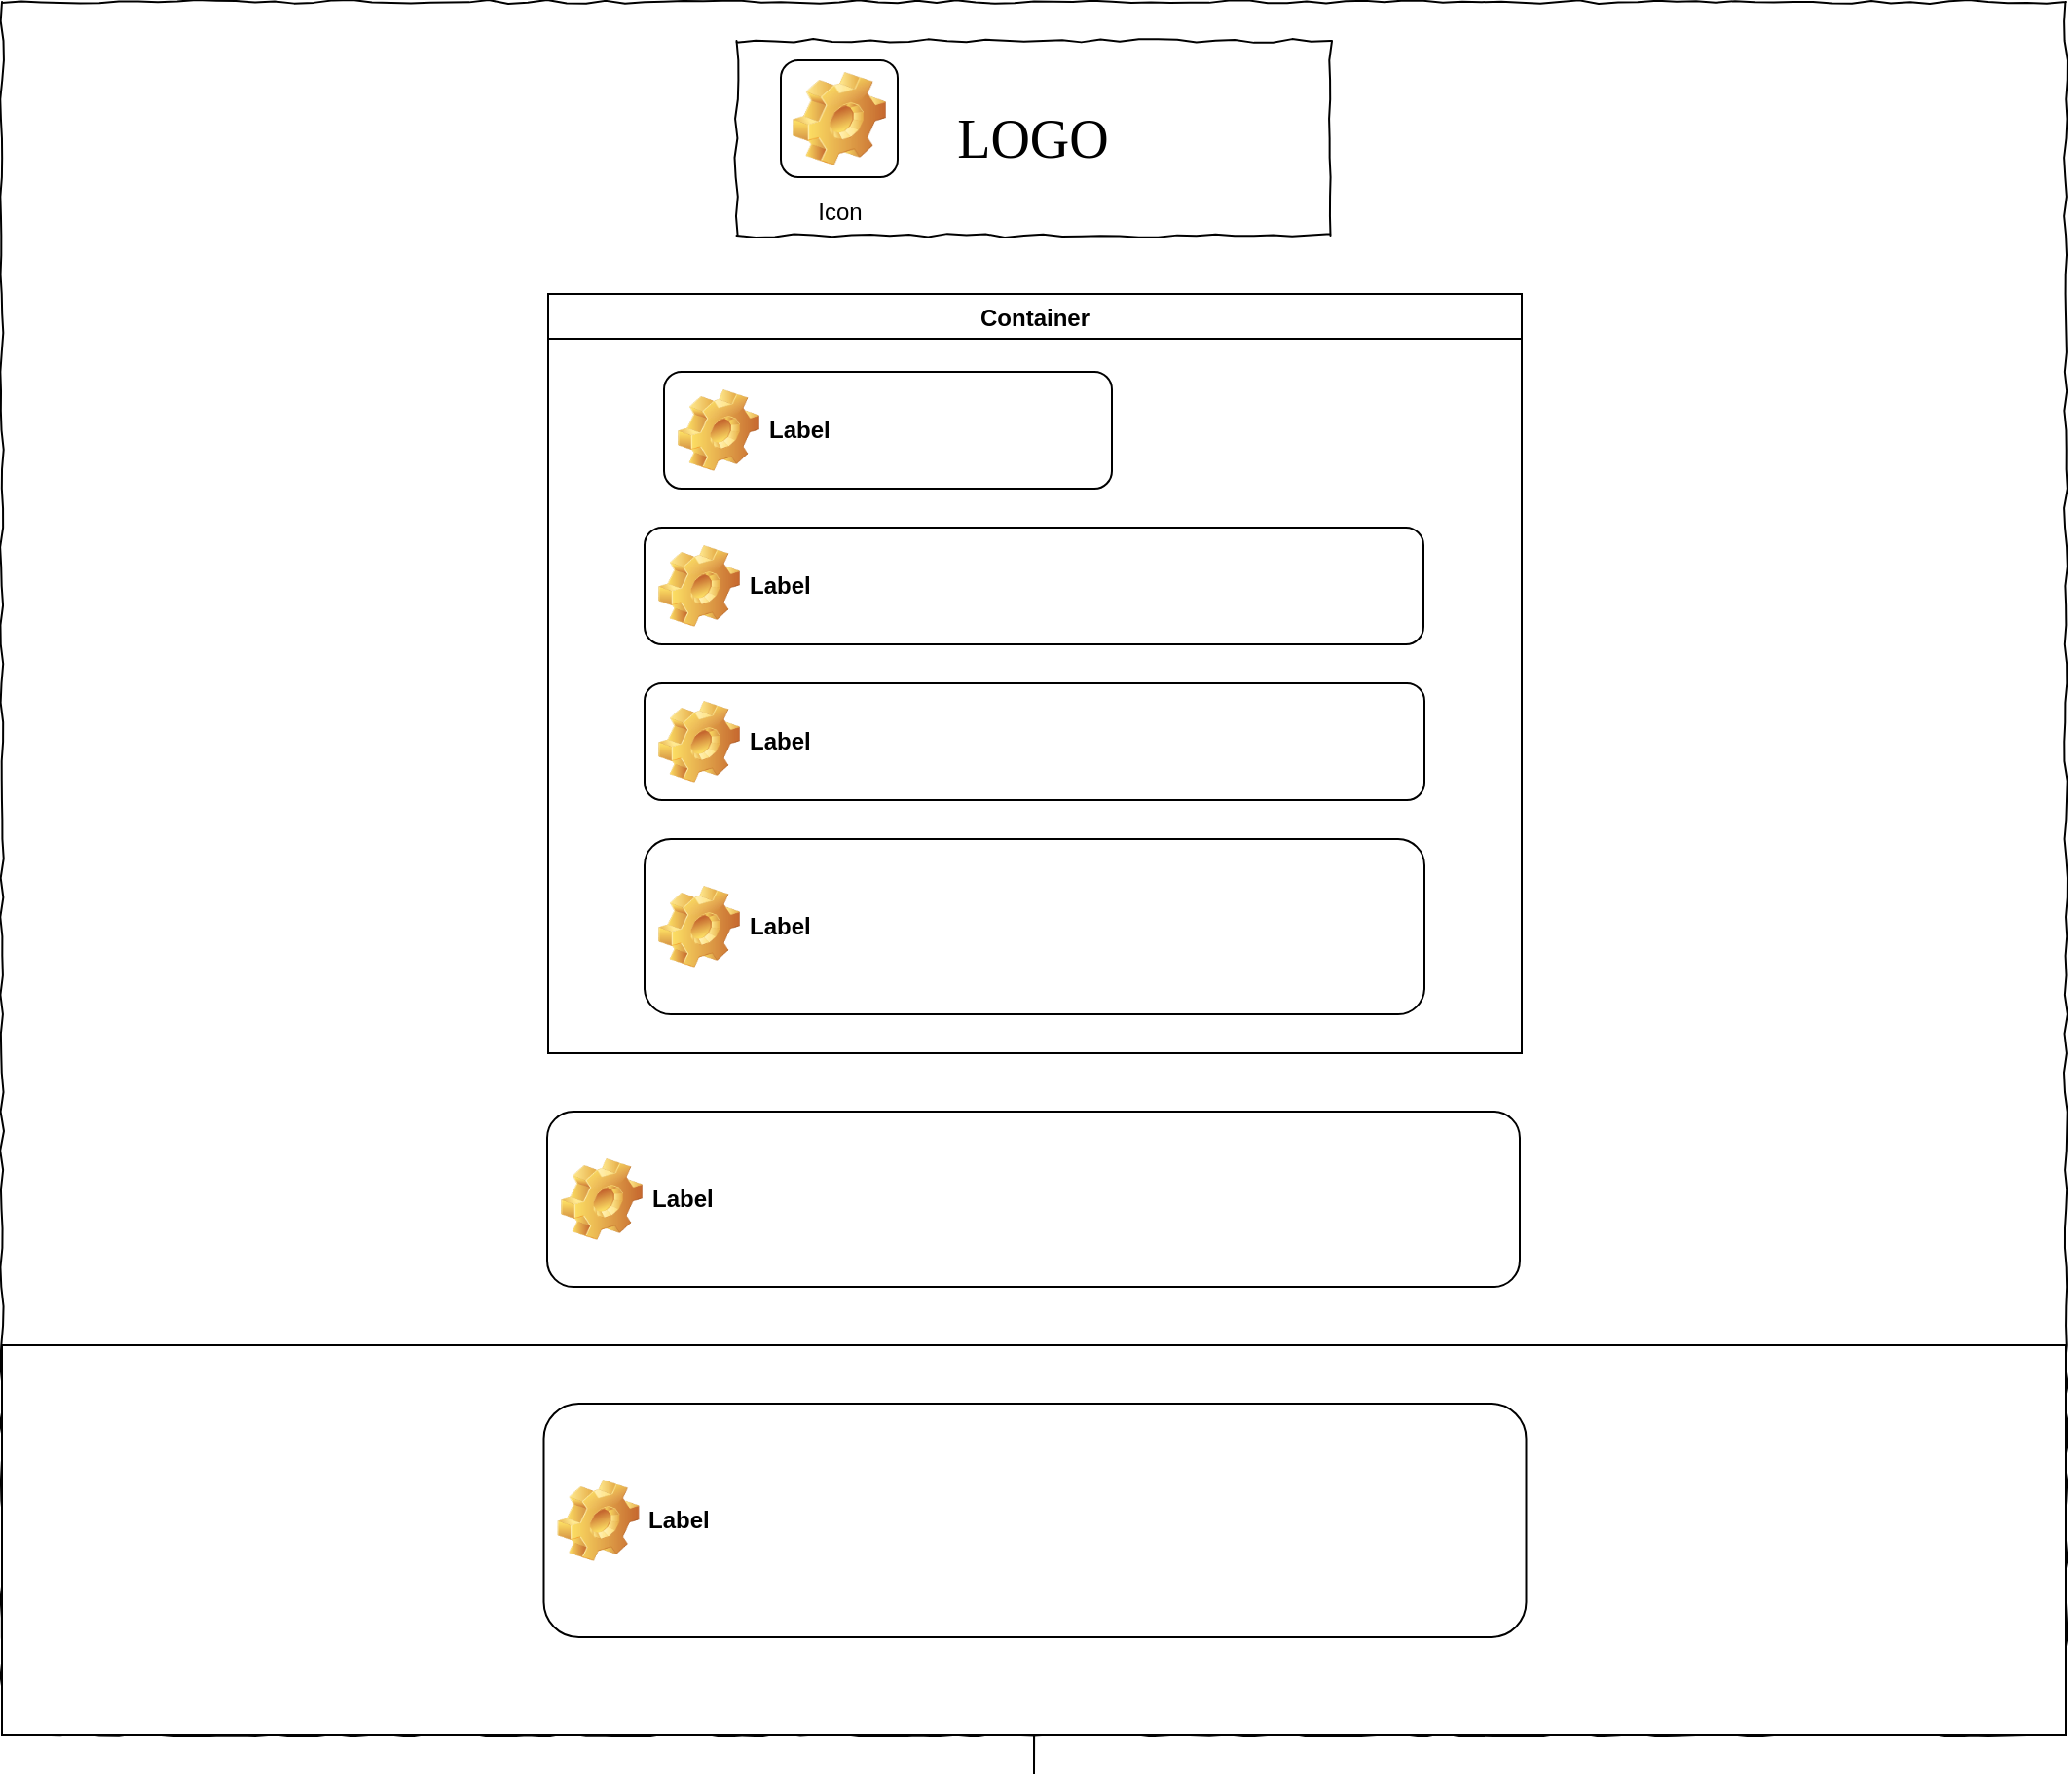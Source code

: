 <mxfile version="18.0.6" type="github" pages="3">
  <diagram name="Login" id="vvYQtBmdYc1zt_GZLRea">
    <mxGraphModel dx="862" dy="482" grid="1" gridSize="10" guides="1" tooltips="1" connect="1" arrows="1" fold="1" page="1" pageScale="1" pageWidth="1100" pageHeight="850" background="none" math="0" shadow="0">
      <root>
        <mxCell id="J01vVkQWqHk7LzoT_Zzm-0" />
        <mxCell id="J01vVkQWqHk7LzoT_Zzm-1" parent="J01vVkQWqHk7LzoT_Zzm-0" />
        <mxCell id="mYpvJqxDb9yFrfAnFg5l-25" style="edgeStyle=orthogonalEdgeStyle;rounded=0;orthogonalLoop=1;jettySize=auto;html=1;exitX=0.5;exitY=1;exitDx=0;exitDy=0;" parent="J01vVkQWqHk7LzoT_Zzm-1" source="J01vVkQWqHk7LzoT_Zzm-2" edge="1">
          <mxGeometry relative="1" as="geometry">
            <mxPoint x="550.333" y="850" as="targetPoint" />
          </mxGeometry>
        </mxCell>
        <mxCell id="J01vVkQWqHk7LzoT_Zzm-2" value="" style="whiteSpace=wrap;html=1;rounded=0;shadow=0;labelBackgroundColor=none;strokeColor=#000000;strokeWidth=1;fillColor=none;fontFamily=Verdana;fontSize=12;fontColor=#000000;align=center;comic=1;" parent="J01vVkQWqHk7LzoT_Zzm-1" vertex="1">
          <mxGeometry x="20" y="60" width="1060" height="890" as="geometry" />
        </mxCell>
        <mxCell id="J01vVkQWqHk7LzoT_Zzm-3" value="LOGO" style="whiteSpace=wrap;html=1;rounded=0;shadow=0;labelBackgroundColor=none;strokeWidth=1;fontFamily=Verdana;fontSize=28;align=center;comic=1;" parent="J01vVkQWqHk7LzoT_Zzm-1" vertex="1">
          <mxGeometry x="397.25" y="80" width="305" height="100" as="geometry" />
        </mxCell>
        <mxCell id="mYpvJqxDb9yFrfAnFg5l-0" value="Label" style="label;whiteSpace=wrap;html=1;image=img/clipart/Gear_128x128.png" parent="J01vVkQWqHk7LzoT_Zzm-1" vertex="1">
          <mxGeometry x="360" y="250" width="230" height="60" as="geometry" />
        </mxCell>
        <mxCell id="mYpvJqxDb9yFrfAnFg5l-1" value="Label" style="label;whiteSpace=wrap;html=1;image=img/clipart/Gear_128x128.png" parent="J01vVkQWqHk7LzoT_Zzm-1" vertex="1">
          <mxGeometry x="350" y="330" width="400" height="60" as="geometry" />
        </mxCell>
        <mxCell id="mYpvJqxDb9yFrfAnFg5l-8" value="Container" style="swimlane;" parent="J01vVkQWqHk7LzoT_Zzm-1" vertex="1">
          <mxGeometry x="300.5" y="210" width="500" height="390" as="geometry" />
        </mxCell>
        <mxCell id="mYpvJqxDb9yFrfAnFg5l-9" value="Label" style="label;whiteSpace=wrap;html=1;image=img/clipart/Gear_128x128.png" parent="mYpvJqxDb9yFrfAnFg5l-8" vertex="1">
          <mxGeometry x="49.5" y="200" width="400.5" height="60" as="geometry" />
        </mxCell>
        <mxCell id="mYpvJqxDb9yFrfAnFg5l-16" value="" style="edgeStyle=orthogonalEdgeStyle;rounded=0;orthogonalLoop=1;jettySize=auto;html=1;" parent="mYpvJqxDb9yFrfAnFg5l-8" edge="1">
          <mxGeometry relative="1" as="geometry">
            <mxPoint x="254.833" y="320" as="sourcePoint" />
            <mxPoint x="254.833" y="320" as="targetPoint" />
          </mxGeometry>
        </mxCell>
        <mxCell id="nlbhTe7J_5BHKB7HRxU--0" value="Label" style="label;whiteSpace=wrap;html=1;image=img/clipart/Gear_128x128.png" parent="mYpvJqxDb9yFrfAnFg5l-8" vertex="1">
          <mxGeometry x="49.5" y="280" width="400.5" height="90" as="geometry" />
        </mxCell>
        <mxCell id="mYpvJqxDb9yFrfAnFg5l-23" value="Label" style="label;whiteSpace=wrap;html=1;image=img/clipart/Gear_128x128.png" parent="J01vVkQWqHk7LzoT_Zzm-1" vertex="1">
          <mxGeometry x="300" y="630" width="499.5" height="90" as="geometry" />
        </mxCell>
        <mxCell id="mYpvJqxDb9yFrfAnFg5l-27" value="" style="rounded=0;whiteSpace=wrap;html=1;" parent="J01vVkQWqHk7LzoT_Zzm-1" vertex="1">
          <mxGeometry x="20" y="750" width="1060" height="200" as="geometry" />
        </mxCell>
        <mxCell id="mYpvJqxDb9yFrfAnFg5l-32" value="Label" style="label;whiteSpace=wrap;html=1;image=img/clipart/Gear_128x128.png" parent="J01vVkQWqHk7LzoT_Zzm-1" vertex="1">
          <mxGeometry x="298.25" y="780" width="504.5" height="120" as="geometry" />
        </mxCell>
        <mxCell id="nlbhTe7J_5BHKB7HRxU--1" value="Icon" style="icon;html=1;image=img/clipart/Gear_128x128.png" parent="J01vVkQWqHk7LzoT_Zzm-1" vertex="1">
          <mxGeometry x="420" y="90" width="60" height="60" as="geometry" />
        </mxCell>
      </root>
    </mxGraphModel>
  </diagram>
  <diagram name="Formulario de registro" id="TEh1zE3kpqTZAhOw4--a">
    <mxGraphModel dx="862" dy="482" grid="1" gridSize="10" guides="1" tooltips="1" connect="1" arrows="1" fold="1" page="1" pageScale="1" pageWidth="1100" pageHeight="850" background="none" math="0" shadow="0">
      <root>
        <mxCell id="S3RBpqKrZi_EE3nzO5TS-0" />
        <mxCell id="S3RBpqKrZi_EE3nzO5TS-1" parent="S3RBpqKrZi_EE3nzO5TS-0" />
        <mxCell id="S3RBpqKrZi_EE3nzO5TS-2" style="edgeStyle=orthogonalEdgeStyle;rounded=0;orthogonalLoop=1;jettySize=auto;html=1;exitX=0.5;exitY=1;exitDx=0;exitDy=0;" parent="S3RBpqKrZi_EE3nzO5TS-1" source="S3RBpqKrZi_EE3nzO5TS-3" edge="1">
          <mxGeometry relative="1" as="geometry">
            <mxPoint x="550.333" y="850" as="targetPoint" />
          </mxGeometry>
        </mxCell>
        <mxCell id="S3RBpqKrZi_EE3nzO5TS-3" value="" style="whiteSpace=wrap;html=1;rounded=0;shadow=0;labelBackgroundColor=none;strokeColor=#000000;strokeWidth=1;fillColor=none;fontFamily=Verdana;fontSize=12;fontColor=#000000;align=center;comic=1;" parent="S3RBpqKrZi_EE3nzO5TS-1" vertex="1">
          <mxGeometry x="20" y="40" width="1060" height="1180" as="geometry" />
        </mxCell>
        <mxCell id="S3RBpqKrZi_EE3nzO5TS-4" value="LOGO" style="whiteSpace=wrap;html=1;rounded=0;shadow=0;labelBackgroundColor=none;strokeWidth=1;fontFamily=Verdana;fontSize=28;align=center;comic=1;" parent="S3RBpqKrZi_EE3nzO5TS-1" vertex="1">
          <mxGeometry x="398" y="60" width="305" height="100" as="geometry" />
        </mxCell>
        <mxCell id="S3RBpqKrZi_EE3nzO5TS-5" value="Label" style="label;whiteSpace=wrap;html=1;image=img/clipart/Gear_128x128.png" parent="S3RBpqKrZi_EE3nzO5TS-1" vertex="1">
          <mxGeometry x="360" y="250" width="230" height="50" as="geometry" />
        </mxCell>
        <mxCell id="S3RBpqKrZi_EE3nzO5TS-6" value="Label" style="label;whiteSpace=wrap;html=1;image=img/clipart/Gear_128x128.png" parent="S3RBpqKrZi_EE3nzO5TS-1" vertex="1">
          <mxGeometry x="350" y="320" width="400" height="60" as="geometry" />
        </mxCell>
        <mxCell id="S3RBpqKrZi_EE3nzO5TS-7" value="Container" style="swimlane;" parent="S3RBpqKrZi_EE3nzO5TS-1" vertex="1">
          <mxGeometry x="300.5" y="210" width="500" height="770" as="geometry" />
        </mxCell>
        <mxCell id="S3RBpqKrZi_EE3nzO5TS-8" value="Label" style="label;whiteSpace=wrap;html=1;image=img/clipart/Gear_128x128.png" parent="S3RBpqKrZi_EE3nzO5TS-7" vertex="1">
          <mxGeometry x="49.5" y="185" width="400.5" height="60" as="geometry" />
        </mxCell>
        <mxCell id="S3RBpqKrZi_EE3nzO5TS-9" value="" style="edgeStyle=orthogonalEdgeStyle;rounded=0;orthogonalLoop=1;jettySize=auto;html=1;" parent="S3RBpqKrZi_EE3nzO5TS-7" edge="1">
          <mxGeometry relative="1" as="geometry">
            <mxPoint x="254.833" y="320" as="sourcePoint" />
            <mxPoint x="254.833" y="320" as="targetPoint" />
          </mxGeometry>
        </mxCell>
        <mxCell id="cJrkmLORtY1yD6omNQM2-0" value="Label" style="label;whiteSpace=wrap;html=1;image=img/clipart/Gear_128x128.png" parent="S3RBpqKrZi_EE3nzO5TS-7" vertex="1">
          <mxGeometry x="49.5" y="280" width="400" height="60" as="geometry" />
        </mxCell>
        <mxCell id="cJrkmLORtY1yD6omNQM2-2" value="Label" style="label;whiteSpace=wrap;html=1;image=img/clipart/Gear_128x128.png" parent="S3RBpqKrZi_EE3nzO5TS-7" vertex="1">
          <mxGeometry x="50" y="380" width="400" height="60" as="geometry" />
        </mxCell>
        <mxCell id="cJrkmLORtY1yD6omNQM2-3" value="Label" style="label;whiteSpace=wrap;html=1;image=img/clipart/Gear_128x128.png" parent="S3RBpqKrZi_EE3nzO5TS-7" vertex="1">
          <mxGeometry x="50" y="460" width="400" height="60" as="geometry" />
        </mxCell>
        <mxCell id="cJrkmLORtY1yD6omNQM2-4" value="Label" style="label;whiteSpace=wrap;html=1;image=img/clipart/Gear_128x128.png" parent="S3RBpqKrZi_EE3nzO5TS-7" vertex="1">
          <mxGeometry x="50" y="560" width="400" height="60" as="geometry" />
        </mxCell>
        <mxCell id="cJrkmLORtY1yD6omNQM2-5" value="" style="line;strokeWidth=4;html=1;perimeter=backbonePerimeter;points=[];outlineConnect=0;" parent="S3RBpqKrZi_EE3nzO5TS-7" vertex="1">
          <mxGeometry y="650" width="500" height="10" as="geometry" />
        </mxCell>
        <mxCell id="cJrkmLORtY1yD6omNQM2-6" value="Label" style="label;whiteSpace=wrap;html=1;image=img/clipart/Gear_128x128.png" parent="S3RBpqKrZi_EE3nzO5TS-7" vertex="1">
          <mxGeometry x="49.5" y="700" width="400" height="60" as="geometry" />
        </mxCell>
        <mxCell id="S3RBpqKrZi_EE3nzO5TS-15" value="" style="rounded=0;whiteSpace=wrap;html=1;" parent="S3RBpqKrZi_EE3nzO5TS-1" vertex="1">
          <mxGeometry x="19.75" y="1020" width="1060" height="200" as="geometry" />
        </mxCell>
        <mxCell id="S3RBpqKrZi_EE3nzO5TS-17" value="Label" style="label;whiteSpace=wrap;html=1;image=img/clipart/Gear_128x128.png" parent="S3RBpqKrZi_EE3nzO5TS-1" vertex="1">
          <mxGeometry x="295" y="1090" width="504.5" height="60" as="geometry" />
        </mxCell>
      </root>
    </mxGraphModel>
  </diagram>
  <diagram id="fecgliY1gMyG_tVOH_5I" name="Home">
    <mxGraphModel dx="1231" dy="689" grid="1" gridSize="10" guides="1" tooltips="1" connect="1" arrows="1" fold="1" page="1" pageScale="1" pageWidth="827" pageHeight="1169" math="0" shadow="0">
      <root>
        <mxCell id="0" />
        <mxCell id="1" parent="0" />
        <mxCell id="vJVPy_AwZhcLyUe-xoOc-1" value="" style="whiteSpace=wrap;html=1;rounded=0;shadow=0;labelBackgroundColor=none;strokeColor=#000000;strokeWidth=1;fillColor=none;fontFamily=Verdana;fontSize=12;fontColor=#000000;align=center;comic=1;" vertex="1" parent="1">
          <mxGeometry x="20" y="20" width="1060" height="810" as="geometry" />
        </mxCell>
        <mxCell id="vJVPy_AwZhcLyUe-xoOc-2" value="LOGO" style="whiteSpace=wrap;html=1;rounded=0;shadow=0;labelBackgroundColor=none;strokeWidth=1;fontFamily=Verdana;fontSize=28;align=center;comic=1;" vertex="1" parent="1">
          <mxGeometry x="40" y="60" width="190" height="50" as="geometry" />
        </mxCell>
        <mxCell id="vJVPy_AwZhcLyUe-xoOc-3" value="" style="line;strokeWidth=1;html=1;rounded=0;shadow=0;labelBackgroundColor=none;fillColor=none;fontFamily=Verdana;fontSize=14;fontColor=#000000;align=center;comic=1;" vertex="1" parent="1">
          <mxGeometry x="20" y="140" width="1060" height="10" as="geometry" />
        </mxCell>
        <mxCell id="vJVPy_AwZhcLyUe-xoOc-4" value="" style="whiteSpace=wrap;html=1;rounded=0;shadow=0;labelBackgroundColor=none;strokeWidth=1;fillColor=none;fontFamily=Verdana;fontSize=12;align=center;comic=1;" vertex="1" parent="1">
          <mxGeometry x="30" y="160" width="1040" height="50" as="geometry" />
        </mxCell>
        <mxCell id="vJVPy_AwZhcLyUe-xoOc-5" value="" style="verticalLabelPosition=bottom;shadow=0;dashed=0;align=center;html=1;verticalAlign=top;strokeWidth=1;shape=mxgraph.mockup.graphics.simpleIcon;strokeColor=#999999;rounded=0;labelBackgroundColor=none;fontFamily=Verdana;fontSize=14;fontColor=#000000;comic=1;" vertex="1" parent="1">
          <mxGeometry x="250" y="230" width="580" height="400" as="geometry" />
        </mxCell>
        <mxCell id="vJVPy_AwZhcLyUe-xoOc-6" value="" style="whiteSpace=wrap;html=1;rounded=0;shadow=0;labelBackgroundColor=none;strokeWidth=1;fillColor=none;fontFamily=Verdana;fontSize=12;align=center;comic=1;" vertex="1" parent="1">
          <mxGeometry x="30" y="230" width="200" height="590" as="geometry" />
        </mxCell>
        <mxCell id="vJVPy_AwZhcLyUe-xoOc-7" value="" style="whiteSpace=wrap;html=1;rounded=0;shadow=0;labelBackgroundColor=none;strokeWidth=1;fillColor=none;fontFamily=Verdana;fontSize=12;align=center;comic=1;" vertex="1" parent="1">
          <mxGeometry x="840" y="230" width="230" height="400" as="geometry" />
        </mxCell>
        <mxCell id="vJVPy_AwZhcLyUe-xoOc-8" value="Search" style="strokeWidth=1;shadow=0;dashed=0;align=center;html=1;shape=mxgraph.mockup.forms.searchBox;strokeColor=#999999;mainText=;strokeColor2=#008cff;fontColor=#666666;fontSize=17;align=left;spacingLeft=3;rounded=0;labelBackgroundColor=none;comic=1;" vertex="1" parent="1">
          <mxGeometry x="840" y="95" width="220" height="30" as="geometry" />
        </mxCell>
        <mxCell id="vJVPy_AwZhcLyUe-xoOc-9" value="&lt;div style=&quot;text-align: justify&quot;&gt;&lt;span&gt;Lorem ipsum dolor sit amet, consectetur adipisicing elit, sed do eiusmod tempor incididunt ut labore et dolore magna aliqua. Ut enim ad minim veniam, quis nostrud exercitation ullamco laboris nisi ut aliquip ex ea commodo consequat. Duis aute irure dolor in reprehenderit in voluptate velit esse cillum dolore eu fugiat nulla pariatur. Excepteur sint occaecat cupidatat non proident, sunt in culpa qui officia deserunt mollit anim id est laborum.&lt;/span&gt;&lt;/div&gt;&lt;div style=&quot;text-align: justify&quot;&gt;&lt;span&gt;Sed ut perspiciatis unde omnis iste natus error sit voluptatem accusantium doloremque laudantium, totam rem aperiam, eaque ipsa quae ab illo inventore veritatis et quasi architecto beatae vitae dicta sunt explicabo. Nemo enim ipsam voluptatem quia voluptas sit aspernatur aut odit aut fugit, sed quia consequuntur magni dolores eos qui ratione voluptatem sequi nesciunt.&amp;nbsp;&lt;/span&gt;&lt;/div&gt;" style="whiteSpace=wrap;html=1;rounded=0;shadow=0;labelBackgroundColor=none;strokeWidth=1;fillColor=none;fontFamily=Verdana;fontSize=12;align=center;verticalAlign=top;spacing=10;comic=1;" vertex="1" parent="1">
          <mxGeometry x="250" y="640" width="580" height="180" as="geometry" />
        </mxCell>
        <mxCell id="vJVPy_AwZhcLyUe-xoOc-10" value="" style="whiteSpace=wrap;html=1;rounded=0;shadow=0;labelBackgroundColor=none;strokeWidth=1;fillColor=none;fontFamily=Verdana;fontSize=12;align=center;comic=1;" vertex="1" parent="1">
          <mxGeometry x="840" y="640" width="230" height="180" as="geometry" />
        </mxCell>
        <mxCell id="vJVPy_AwZhcLyUe-xoOc-11" value="Section 1" style="text;html=1;points=[];align=left;verticalAlign=top;spacingTop=-4;fontSize=14;fontFamily=Verdana" vertex="1" parent="1">
          <mxGeometry x="330" y="175" width="60" height="20" as="geometry" />
        </mxCell>
        <mxCell id="vJVPy_AwZhcLyUe-xoOc-12" value="Section 2" style="text;html=1;points=[];align=left;verticalAlign=top;spacingTop=-4;fontSize=14;fontFamily=Verdana" vertex="1" parent="1">
          <mxGeometry x="477" y="175" width="60" height="20" as="geometry" />
        </mxCell>
        <mxCell id="vJVPy_AwZhcLyUe-xoOc-13" value="Section 3" style="text;html=1;points=[];align=left;verticalAlign=top;spacingTop=-4;fontSize=14;fontFamily=Verdana" vertex="1" parent="1">
          <mxGeometry x="623" y="175" width="60" height="20" as="geometry" />
        </mxCell>
        <mxCell id="vJVPy_AwZhcLyUe-xoOc-14" value="Section 4" style="text;html=1;points=[];align=left;verticalAlign=top;spacingTop=-4;fontSize=14;fontFamily=Verdana" vertex="1" parent="1">
          <mxGeometry x="770" y="175" width="60" height="20" as="geometry" />
        </mxCell>
        <mxCell id="vJVPy_AwZhcLyUe-xoOc-15" value="Section 1" style="text;html=1;points=[];align=left;verticalAlign=top;spacingTop=-4;fontSize=14;fontFamily=Verdana" vertex="1" parent="1">
          <mxGeometry x="40" y="250" width="170" height="20" as="geometry" />
        </mxCell>
        <mxCell id="vJVPy_AwZhcLyUe-xoOc-16" value="Section 2" style="text;html=1;points=[];align=left;verticalAlign=top;spacingTop=-4;fontSize=14;fontFamily=Verdana" vertex="1" parent="1">
          <mxGeometry x="40" y="286" width="170" height="20" as="geometry" />
        </mxCell>
        <mxCell id="vJVPy_AwZhcLyUe-xoOc-17" value="Section 3" style="text;html=1;points=[];align=left;verticalAlign=top;spacingTop=-4;fontSize=14;fontFamily=Verdana" vertex="1" parent="1">
          <mxGeometry x="40" y="321" width="170" height="20" as="geometry" />
        </mxCell>
        <mxCell id="vJVPy_AwZhcLyUe-xoOc-18" value="Section 4" style="text;html=1;points=[];align=left;verticalAlign=top;spacingTop=-4;fontSize=14;fontFamily=Verdana" vertex="1" parent="1">
          <mxGeometry x="40" y="357" width="170" height="20" as="geometry" />
        </mxCell>
        <mxCell id="vJVPy_AwZhcLyUe-xoOc-19" value="Section 5" style="text;html=1;points=[];align=left;verticalAlign=top;spacingTop=-4;fontSize=14;fontFamily=Verdana" vertex="1" parent="1">
          <mxGeometry x="40" y="393" width="170" height="20" as="geometry" />
        </mxCell>
        <mxCell id="vJVPy_AwZhcLyUe-xoOc-20" value="Section 6" style="text;html=1;points=[];align=left;verticalAlign=top;spacingTop=-4;fontSize=14;fontFamily=Verdana" vertex="1" parent="1">
          <mxGeometry x="40" y="429" width="170" height="20" as="geometry" />
        </mxCell>
        <mxCell id="vJVPy_AwZhcLyUe-xoOc-21" value="Section 7" style="text;html=1;points=[];align=left;verticalAlign=top;spacingTop=-4;fontSize=14;fontFamily=Verdana" vertex="1" parent="1">
          <mxGeometry x="40" y="464" width="170" height="20" as="geometry" />
        </mxCell>
        <mxCell id="vJVPy_AwZhcLyUe-xoOc-22" value="Section 9" style="text;html=1;points=[];align=left;verticalAlign=top;spacingTop=-4;fontSize=14;fontFamily=Verdana" vertex="1" parent="1">
          <mxGeometry x="40" y="536" width="170" height="20" as="geometry" />
        </mxCell>
        <mxCell id="vJVPy_AwZhcLyUe-xoOc-23" value="Section 10" style="text;html=1;points=[];align=left;verticalAlign=top;spacingTop=-4;fontSize=14;fontFamily=Verdana" vertex="1" parent="1">
          <mxGeometry x="40" y="571" width="170" height="20" as="geometry" />
        </mxCell>
        <mxCell id="vJVPy_AwZhcLyUe-xoOc-24" value="Section 11" style="text;html=1;points=[];align=left;verticalAlign=top;spacingTop=-4;fontSize=14;fontFamily=Verdana" vertex="1" parent="1">
          <mxGeometry x="40" y="607" width="170" height="20" as="geometry" />
        </mxCell>
        <mxCell id="vJVPy_AwZhcLyUe-xoOc-25" value="Section 8" style="text;html=1;points=[];align=left;verticalAlign=top;spacingTop=-4;fontSize=14;fontFamily=Verdana" vertex="1" parent="1">
          <mxGeometry x="40" y="500" width="170" height="20" as="geometry" />
        </mxCell>
        <mxCell id="vJVPy_AwZhcLyUe-xoOc-26" value="Section 12" style="text;html=1;points=[];align=left;verticalAlign=top;spacingTop=-4;fontSize=14;fontFamily=Verdana" vertex="1" parent="1">
          <mxGeometry x="40" y="643" width="170" height="20" as="geometry" />
        </mxCell>
        <mxCell id="vJVPy_AwZhcLyUe-xoOc-27" value="Section 13" style="text;html=1;points=[];align=left;verticalAlign=top;spacingTop=-4;fontSize=14;fontFamily=Verdana" vertex="1" parent="1">
          <mxGeometry x="40" y="679" width="170" height="20" as="geometry" />
        </mxCell>
        <mxCell id="vJVPy_AwZhcLyUe-xoOc-28" value="Section 14" style="text;html=1;points=[];align=left;verticalAlign=top;spacingTop=-4;fontSize=14;fontFamily=Verdana" vertex="1" parent="1">
          <mxGeometry x="40" y="714" width="170" height="20" as="geometry" />
        </mxCell>
        <mxCell id="vJVPy_AwZhcLyUe-xoOc-29" value="Section 15" style="text;html=1;points=[];align=left;verticalAlign=top;spacingTop=-4;fontSize=14;fontFamily=Verdana" vertex="1" parent="1">
          <mxGeometry x="40" y="750" width="170" height="20" as="geometry" />
        </mxCell>
        <mxCell id="vJVPy_AwZhcLyUe-xoOc-30" value="External Links" style="text;html=1;points=[];align=left;verticalAlign=top;spacingTop=-4;fontSize=14;fontFamily=Verdana" vertex="1" parent="1">
          <mxGeometry x="860" y="653" width="170" height="20" as="geometry" />
        </mxCell>
        <mxCell id="vJVPy_AwZhcLyUe-xoOc-31" value="Topic 1" style="text;html=1;points=[];align=left;verticalAlign=top;spacingTop=-4;fontSize=14;fontFamily=Verdana" vertex="1" parent="1">
          <mxGeometry x="780" y="40" width="60" height="20" as="geometry" />
        </mxCell>
        <mxCell id="vJVPy_AwZhcLyUe-xoOc-32" value="Topic 3" style="text;html=1;points=[];align=left;verticalAlign=top;spacingTop=-4;fontSize=14;fontFamily=Verdana" vertex="1" parent="1">
          <mxGeometry x="930" y="40" width="60" height="20" as="geometry" />
        </mxCell>
        <mxCell id="vJVPy_AwZhcLyUe-xoOc-33" value="Topic 2" style="text;html=1;points=[];align=left;verticalAlign=top;spacingTop=-4;fontSize=14;fontFamily=Verdana" vertex="1" parent="1">
          <mxGeometry x="860" y="40" width="60" height="20" as="geometry" />
        </mxCell>
        <mxCell id="vJVPy_AwZhcLyUe-xoOc-34" value="Topic 4" style="text;html=1;points=[];align=left;verticalAlign=top;spacingTop=-4;fontSize=14;fontFamily=Verdana" vertex="1" parent="1">
          <mxGeometry x="1000" y="40" width="60" height="20" as="geometry" />
        </mxCell>
        <mxCell id="vJVPy_AwZhcLyUe-xoOc-35" value="Feature 1" style="text;html=1;points=[];align=left;verticalAlign=top;spacingTop=-4;fontSize=14;fontFamily=Verdana" vertex="1" parent="1">
          <mxGeometry x="860" y="250" width="170" height="20" as="geometry" />
        </mxCell>
        <mxCell id="vJVPy_AwZhcLyUe-xoOc-36" value="Feature 2" style="text;html=1;points=[];align=left;verticalAlign=top;spacingTop=-4;fontSize=14;fontFamily=Verdana" vertex="1" parent="1">
          <mxGeometry x="860" y="285" width="170" height="20" as="geometry" />
        </mxCell>
        <mxCell id="vJVPy_AwZhcLyUe-xoOc-37" value="Feature 3" style="text;html=1;points=[];align=left;verticalAlign=top;spacingTop=-4;fontSize=14;fontFamily=Verdana" vertex="1" parent="1">
          <mxGeometry x="860" y="320" width="170" height="20" as="geometry" />
        </mxCell>
        <mxCell id="vJVPy_AwZhcLyUe-xoOc-38" value="Feature 4" style="text;html=1;points=[];align=left;verticalAlign=top;spacingTop=-4;fontSize=14;fontFamily=Verdana" vertex="1" parent="1">
          <mxGeometry x="860" y="355" width="170" height="20" as="geometry" />
        </mxCell>
        <mxCell id="vJVPy_AwZhcLyUe-xoOc-39" value="Feature 5" style="text;html=1;points=[];align=left;verticalAlign=top;spacingTop=-4;fontSize=14;fontFamily=Verdana" vertex="1" parent="1">
          <mxGeometry x="860" y="390" width="170" height="20" as="geometry" />
        </mxCell>
        <mxCell id="vJVPy_AwZhcLyUe-xoOc-40" value="Feature 6" style="text;html=1;points=[];align=left;verticalAlign=top;spacingTop=-4;fontSize=14;fontFamily=Verdana" vertex="1" parent="1">
          <mxGeometry x="860" y="425" width="170" height="20" as="geometry" />
        </mxCell>
      </root>
    </mxGraphModel>
  </diagram>
</mxfile>
